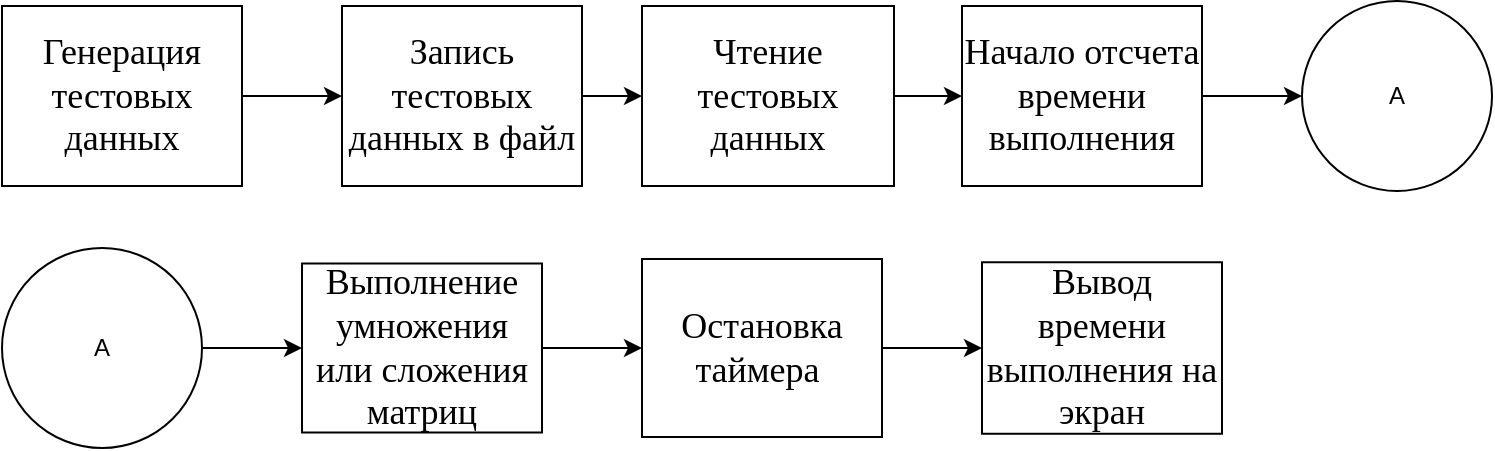 <mxfile version="22.1.2" type="device">
  <diagram name="Страница — 1" id="xWkMaFfYQoGqJCeg4tKy">
    <mxGraphModel dx="1276" dy="614" grid="1" gridSize="10" guides="1" tooltips="1" connect="1" arrows="1" fold="1" page="1" pageScale="1" pageWidth="827" pageHeight="1169" math="0" shadow="0">
      <root>
        <mxCell id="0" />
        <mxCell id="1" parent="0" />
        <mxCell id="jiVKuzDZRNBNgPu-Mj4A-10" style="edgeStyle=orthogonalEdgeStyle;rounded=0;orthogonalLoop=1;jettySize=auto;html=1;exitX=1;exitY=0.5;exitDx=0;exitDy=0;entryX=0;entryY=0.5;entryDx=0;entryDy=0;" parent="1" source="jiVKuzDZRNBNgPu-Mj4A-3" target="jiVKuzDZRNBNgPu-Mj4A-6" edge="1">
          <mxGeometry relative="1" as="geometry" />
        </mxCell>
        <mxCell id="jiVKuzDZRNBNgPu-Mj4A-3" value="&lt;font style=&quot;font-size: 18px;&quot; face=&quot;Times New Roman&quot;&gt;Генерация тестовых данных&lt;/font&gt;" style="rounded=0;whiteSpace=wrap;html=1;" parent="1" vertex="1">
          <mxGeometry x="40" y="240" width="120" height="90" as="geometry" />
        </mxCell>
        <mxCell id="jiVKuzDZRNBNgPu-Mj4A-14" style="edgeStyle=orthogonalEdgeStyle;rounded=0;orthogonalLoop=1;jettySize=auto;html=1;exitX=1;exitY=0.5;exitDx=0;exitDy=0;" parent="1" source="jiVKuzDZRNBNgPu-Mj4A-4" target="jiVKuzDZRNBNgPu-Mj4A-9" edge="1">
          <mxGeometry relative="1" as="geometry">
            <mxPoint x="330" y="396.5" as="sourcePoint" />
          </mxGeometry>
        </mxCell>
        <mxCell id="jiVKuzDZRNBNgPu-Mj4A-4" value="&lt;font face=&quot;Times New Roman&quot; style=&quot;font-size: 18px;&quot;&gt;Выполнение умножения или сложения матриц&lt;/font&gt;" style="rounded=0;whiteSpace=wrap;html=1;" parent="1" vertex="1">
          <mxGeometry x="190" y="368.75" width="120" height="84.5" as="geometry" />
        </mxCell>
        <mxCell id="jiVKuzDZRNBNgPu-Mj4A-12" style="edgeStyle=orthogonalEdgeStyle;rounded=0;orthogonalLoop=1;jettySize=auto;html=1;exitX=1;exitY=0.5;exitDx=0;exitDy=0;" parent="1" source="jiVKuzDZRNBNgPu-Mj4A-5" target="jiVKuzDZRNBNgPu-Mj4A-7" edge="1">
          <mxGeometry relative="1" as="geometry" />
        </mxCell>
        <mxCell id="jiVKuzDZRNBNgPu-Mj4A-5" value="&lt;font style=&quot;font-size: 18px;&quot; face=&quot;Times New Roman&quot;&gt;Чтение тестовых данных&lt;/font&gt;" style="rounded=0;whiteSpace=wrap;html=1;" parent="1" vertex="1">
          <mxGeometry x="360" y="240" width="126" height="90" as="geometry" />
        </mxCell>
        <mxCell id="jiVKuzDZRNBNgPu-Mj4A-11" style="edgeStyle=orthogonalEdgeStyle;rounded=0;orthogonalLoop=1;jettySize=auto;html=1;exitX=1;exitY=0.5;exitDx=0;exitDy=0;entryX=0;entryY=0.5;entryDx=0;entryDy=0;" parent="1" source="jiVKuzDZRNBNgPu-Mj4A-6" target="jiVKuzDZRNBNgPu-Mj4A-5" edge="1">
          <mxGeometry relative="1" as="geometry" />
        </mxCell>
        <mxCell id="jiVKuzDZRNBNgPu-Mj4A-6" value="&lt;font style=&quot;font-size: 18px;&quot; face=&quot;Times New Roman&quot;&gt;Запись тестовых данных в файл&lt;/font&gt;" style="rounded=0;whiteSpace=wrap;html=1;" parent="1" vertex="1">
          <mxGeometry x="210" y="240" width="120" height="90" as="geometry" />
        </mxCell>
        <mxCell id="uQXW7-n7qWeptFhBmG2B-2" style="edgeStyle=orthogonalEdgeStyle;rounded=0;orthogonalLoop=1;jettySize=auto;html=1;exitX=1;exitY=0.5;exitDx=0;exitDy=0;entryX=0;entryY=0.5;entryDx=0;entryDy=0;" edge="1" parent="1" source="jiVKuzDZRNBNgPu-Mj4A-7" target="uQXW7-n7qWeptFhBmG2B-1">
          <mxGeometry relative="1" as="geometry" />
        </mxCell>
        <mxCell id="jiVKuzDZRNBNgPu-Mj4A-7" value="&lt;font style=&quot;font-size: 18px;&quot; face=&quot;Times New Roman&quot;&gt;Начало отсчета времени выполнения&lt;/font&gt;" style="rounded=0;whiteSpace=wrap;html=1;" parent="1" vertex="1">
          <mxGeometry x="520" y="240" width="120" height="90" as="geometry" />
        </mxCell>
        <mxCell id="jiVKuzDZRNBNgPu-Mj4A-8" value="&lt;font style=&quot;font-size: 18px;&quot; face=&quot;Times New Roman&quot;&gt;Вывод времени выполнения на экран&lt;/font&gt;" style="rounded=0;whiteSpace=wrap;html=1;" parent="1" vertex="1">
          <mxGeometry x="530" y="368.13" width="120" height="85.75" as="geometry" />
        </mxCell>
        <mxCell id="jiVKuzDZRNBNgPu-Mj4A-15" style="edgeStyle=orthogonalEdgeStyle;rounded=0;orthogonalLoop=1;jettySize=auto;html=1;exitX=1;exitY=0.5;exitDx=0;exitDy=0;entryX=0;entryY=0.5;entryDx=0;entryDy=0;" parent="1" source="jiVKuzDZRNBNgPu-Mj4A-9" target="jiVKuzDZRNBNgPu-Mj4A-8" edge="1">
          <mxGeometry relative="1" as="geometry" />
        </mxCell>
        <mxCell id="jiVKuzDZRNBNgPu-Mj4A-9" value="&lt;font style=&quot;font-size: 18px;&quot; face=&quot;Times New Roman&quot;&gt;Остановка таймера&amp;nbsp;&lt;/font&gt;" style="rounded=0;whiteSpace=wrap;html=1;" parent="1" vertex="1">
          <mxGeometry x="360" y="366.5" width="120" height="89" as="geometry" />
        </mxCell>
        <mxCell id="uQXW7-n7qWeptFhBmG2B-1" value="A" style="ellipse;whiteSpace=wrap;html=1;aspect=fixed;" vertex="1" parent="1">
          <mxGeometry x="690" y="237.5" width="95" height="95" as="geometry" />
        </mxCell>
        <mxCell id="uQXW7-n7qWeptFhBmG2B-4" style="edgeStyle=orthogonalEdgeStyle;rounded=0;orthogonalLoop=1;jettySize=auto;html=1;exitX=1;exitY=0.5;exitDx=0;exitDy=0;entryX=0;entryY=0.5;entryDx=0;entryDy=0;" edge="1" parent="1" source="uQXW7-n7qWeptFhBmG2B-3" target="jiVKuzDZRNBNgPu-Mj4A-4">
          <mxGeometry relative="1" as="geometry" />
        </mxCell>
        <mxCell id="uQXW7-n7qWeptFhBmG2B-3" value="A" style="ellipse;whiteSpace=wrap;html=1;aspect=fixed;" vertex="1" parent="1">
          <mxGeometry x="40" y="361" width="100" height="100" as="geometry" />
        </mxCell>
      </root>
    </mxGraphModel>
  </diagram>
</mxfile>
